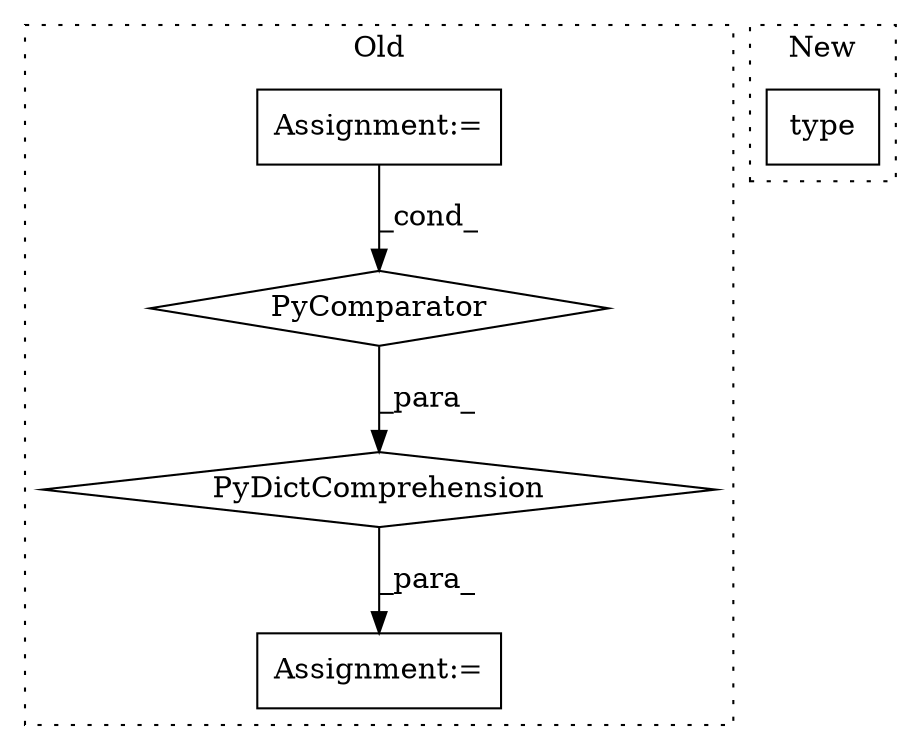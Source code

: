 digraph G {
subgraph cluster0 {
1 [label="PyDictComprehension" a="110" s="807" l="135" shape="diamond"];
3 [label="PyComparator" a="113" s="892" l="42" shape="diamond"];
4 [label="Assignment:=" a="7" s="306" l="1" shape="box"];
5 [label="Assignment:=" a="7" s="795" l="12" shape="box"];
label = "Old";
style="dotted";
}
subgraph cluster1 {
2 [label="type" a="32" s="742,777" l="5,1" shape="box"];
label = "New";
style="dotted";
}
1 -> 5 [label="_para_"];
3 -> 1 [label="_para_"];
4 -> 3 [label="_cond_"];
}